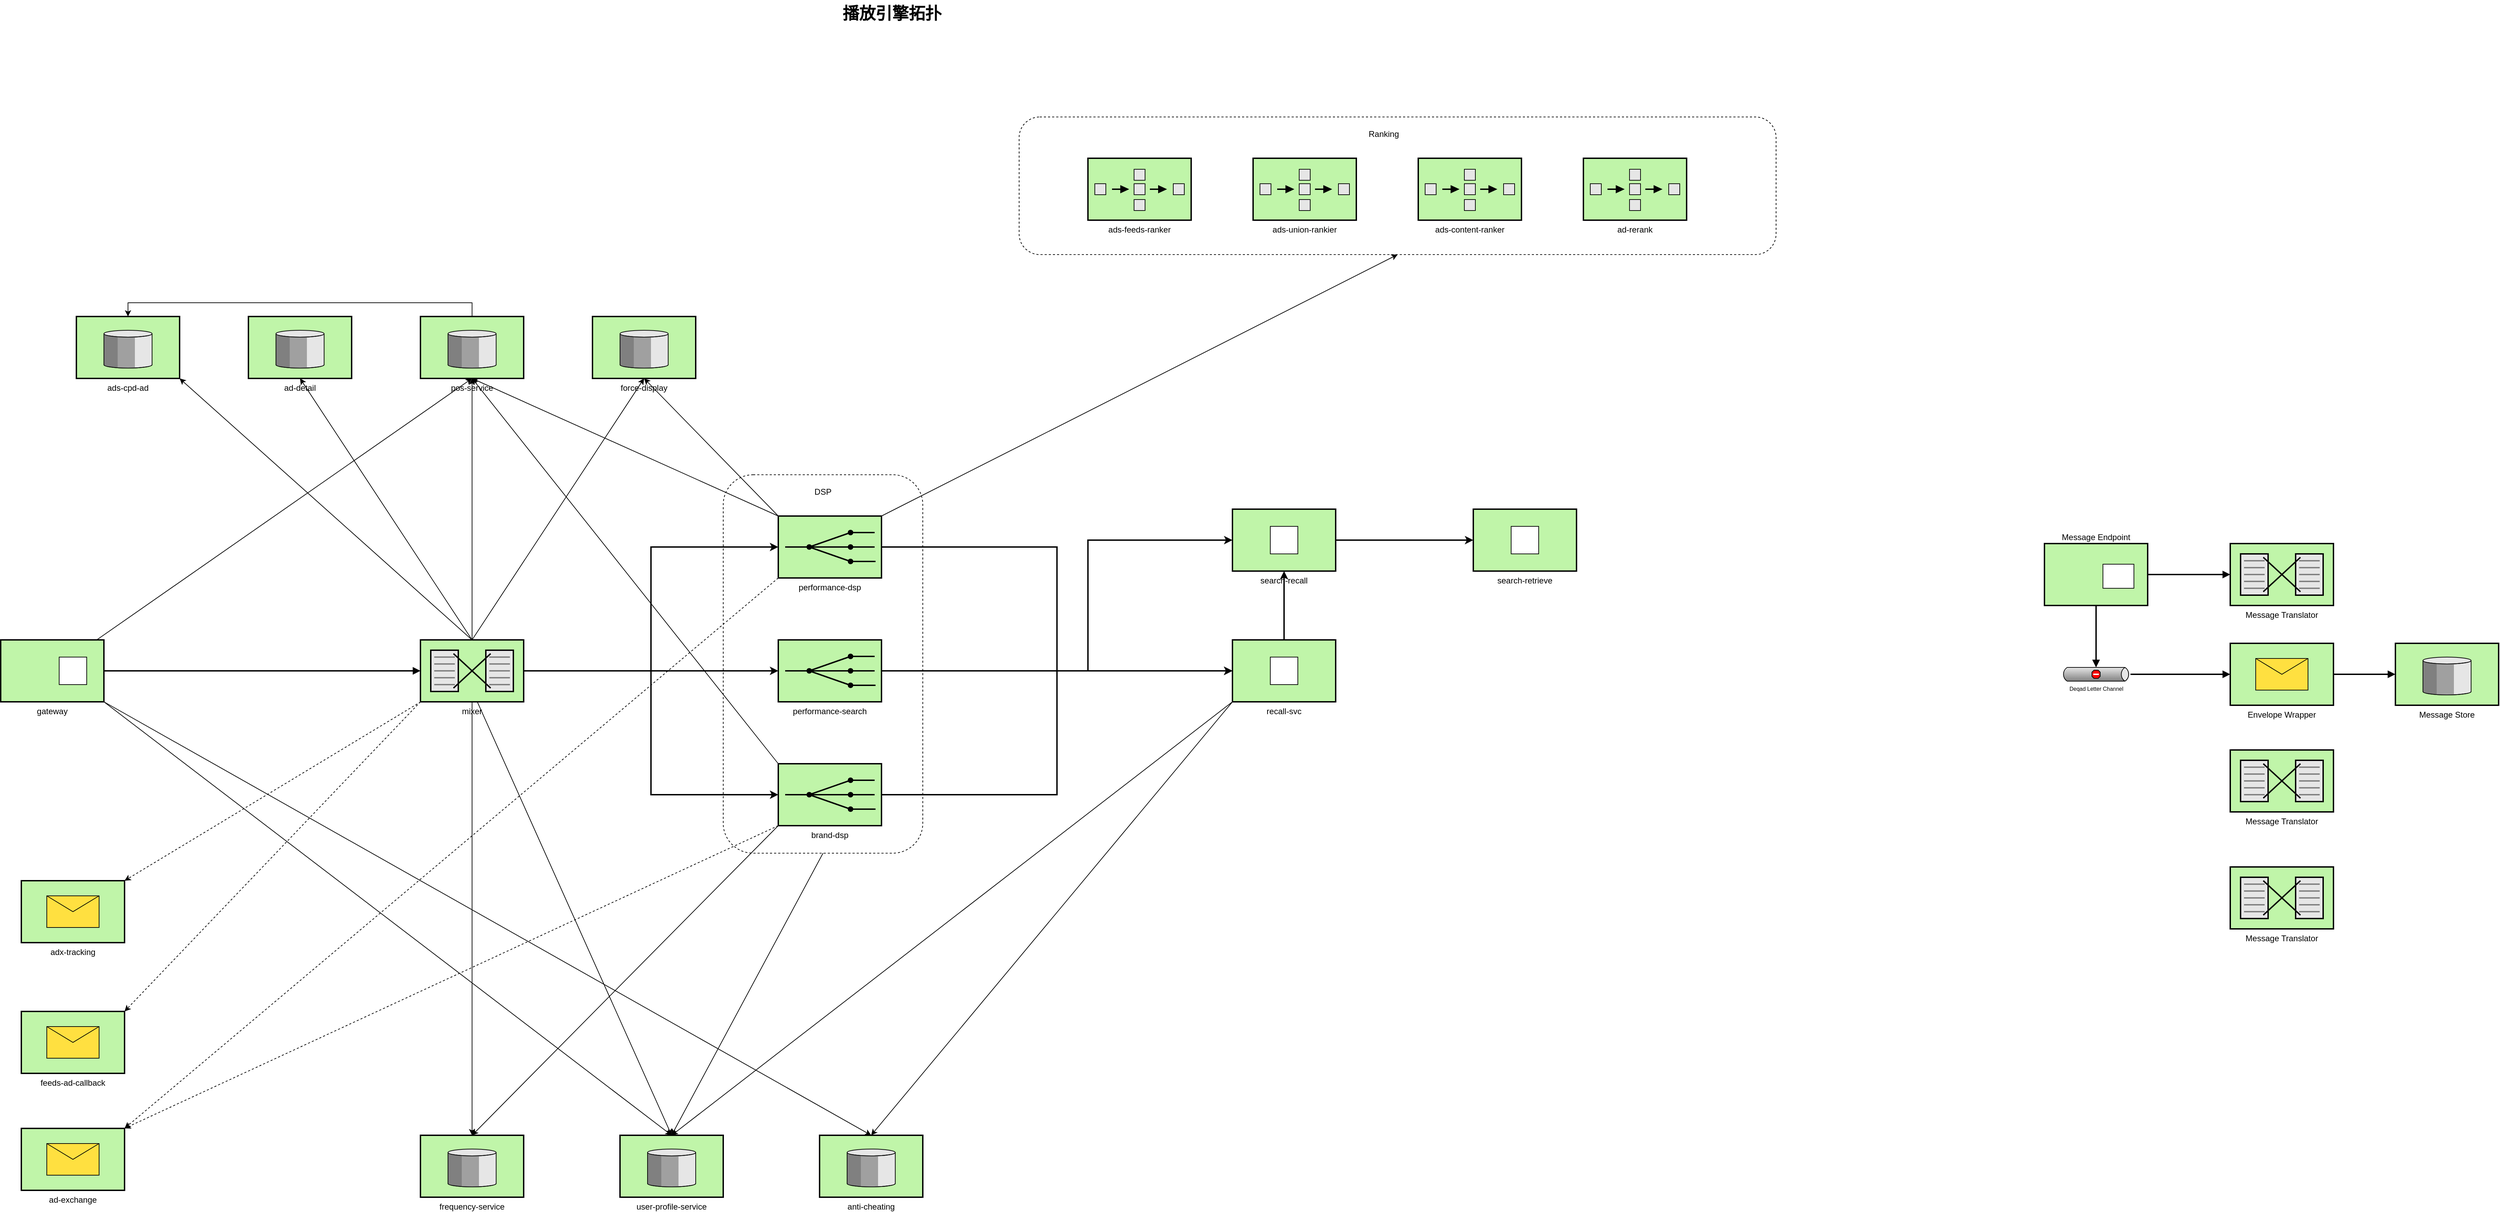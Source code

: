 <mxfile version="16.6.4" type="github">
  <diagram name="Page-1" id="74b105a0-9070-1c63-61bc-23e55f88626e">
    <mxGraphModel dx="3784.5" dy="2328" grid="1" gridSize="10" guides="1" tooltips="1" connect="1" arrows="1" fold="1" page="1" pageScale="1.5" pageWidth="1169" pageHeight="826" background="none" math="0" shadow="0">
      <root>
        <mxCell id="0" style=";html=1;" />
        <mxCell id="1" style=";html=1;" parent="0" />
        <mxCell id="nKiQdfvnDVwP9G7KeXw7-32" style="edgeStyle=none;rounded=0;orthogonalLoop=1;jettySize=auto;html=1;entryX=0.5;entryY=0;entryDx=0;entryDy=0;entryPerimeter=0;strokeWidth=1;exitX=0.5;exitY=1;exitDx=0;exitDy=0;" parent="1" source="nKiQdfvnDVwP9G7KeXw7-30" target="nKiQdfvnDVwP9G7KeXw7-7" edge="1">
          <mxGeometry relative="1" as="geometry" />
        </mxCell>
        <mxCell id="rPr93Jltq8B4I5T2pHwm-5" style="edgeStyle=orthogonalEdgeStyle;rounded=0;orthogonalLoop=1;jettySize=auto;html=1;entryX=0;entryY=0.5;entryDx=0;entryDy=0;exitX=1;exitY=0.5;exitDx=0;exitDy=0;exitPerimeter=0;strokeWidth=2;" edge="1" parent="1" source="nKiQdfvnDVwP9G7KeXw7-15" target="rPr93Jltq8B4I5T2pHwm-1">
          <mxGeometry relative="1" as="geometry">
            <Array as="points">
              <mxPoint x="1170" y="635" />
              <mxPoint x="1170" y="445" />
            </Array>
          </mxGeometry>
        </mxCell>
        <mxCell id="nKiQdfvnDVwP9G7KeXw7-30" value="" style="rounded=1;whiteSpace=wrap;html=1;fillColor=none;dashed=1;" parent="1" vertex="1">
          <mxGeometry x="640" y="350" width="290" height="550" as="geometry" />
        </mxCell>
        <mxCell id="nKiQdfvnDVwP9G7KeXw7-2" style="edgeStyle=orthogonalEdgeStyle;rounded=0;orthogonalLoop=1;jettySize=auto;html=1;entryX=0;entryY=0.5;entryDx=0;entryDy=0;entryPerimeter=0;strokeWidth=2;" parent="1" source="10b056a9c633e61c-1" target="10b056a9c633e61c-2" edge="1">
          <mxGeometry relative="1" as="geometry" />
        </mxCell>
        <mxCell id="nKiQdfvnDVwP9G7KeXw7-3" style="edgeStyle=orthogonalEdgeStyle;rounded=0;orthogonalLoop=1;jettySize=auto;html=1;entryX=0;entryY=0.5;entryDx=0;entryDy=0;entryPerimeter=0;strokeWidth=2;" parent="1" source="10b056a9c633e61c-1" target="nKiQdfvnDVwP9G7KeXw7-1" edge="1">
          <mxGeometry relative="1" as="geometry" />
        </mxCell>
        <mxCell id="nKiQdfvnDVwP9G7KeXw7-12" style="edgeStyle=orthogonalEdgeStyle;rounded=0;orthogonalLoop=1;jettySize=auto;html=1;strokeWidth=1;" parent="1" source="10b056a9c633e61c-1" target="nKiQdfvnDVwP9G7KeXw7-8" edge="1">
          <mxGeometry relative="1" as="geometry" />
        </mxCell>
        <mxCell id="nKiQdfvnDVwP9G7KeXw7-16" style="edgeStyle=orthogonalEdgeStyle;rounded=0;orthogonalLoop=1;jettySize=auto;html=1;entryX=0;entryY=0.5;entryDx=0;entryDy=0;entryPerimeter=0;strokeWidth=2;" parent="1" source="10b056a9c633e61c-1" target="nKiQdfvnDVwP9G7KeXw7-15" edge="1">
          <mxGeometry relative="1" as="geometry" />
        </mxCell>
        <mxCell id="nKiQdfvnDVwP9G7KeXw7-19" style="edgeStyle=none;rounded=0;orthogonalLoop=1;jettySize=auto;html=1;entryX=0.5;entryY=1;entryDx=0;entryDy=0;entryPerimeter=0;strokeWidth=1;exitX=0.5;exitY=0;exitDx=0;exitDy=0;exitPerimeter=0;" parent="1" source="10b056a9c633e61c-1" target="nKiQdfvnDVwP9G7KeXw7-17" edge="1">
          <mxGeometry relative="1" as="geometry" />
        </mxCell>
        <mxCell id="nKiQdfvnDVwP9G7KeXw7-21" style="edgeStyle=none;rounded=0;orthogonalLoop=1;jettySize=auto;html=1;entryX=0.5;entryY=0;entryDx=0;entryDy=0;entryPerimeter=0;strokeWidth=1;exitX=0.5;exitY=1;exitDx=0;exitDy=0;exitPerimeter=0;" parent="1" source="10b056a9c633e61c-1" target="nKiQdfvnDVwP9G7KeXw7-6" edge="1">
          <mxGeometry relative="1" as="geometry" />
        </mxCell>
        <mxCell id="nKiQdfvnDVwP9G7KeXw7-33" style="edgeStyle=none;rounded=0;orthogonalLoop=1;jettySize=auto;html=1;entryX=0.5;entryY=0;entryDx=0;entryDy=0;entryPerimeter=0;strokeWidth=1;exitX=0.552;exitY=1.005;exitDx=0;exitDy=0;exitPerimeter=0;" parent="1" source="10b056a9c633e61c-1" target="nKiQdfvnDVwP9G7KeXw7-7" edge="1">
          <mxGeometry relative="1" as="geometry" />
        </mxCell>
        <mxCell id="nKiQdfvnDVwP9G7KeXw7-36" style="edgeStyle=none;rounded=0;orthogonalLoop=1;jettySize=auto;html=1;entryX=0.5;entryY=1;entryDx=0;entryDy=0;entryPerimeter=0;strokeWidth=1;exitX=0.5;exitY=0;exitDx=0;exitDy=0;exitPerimeter=0;" parent="1" source="10b056a9c633e61c-1" target="nKiQdfvnDVwP9G7KeXw7-5" edge="1">
          <mxGeometry relative="1" as="geometry" />
        </mxCell>
        <mxCell id="rPr93Jltq8B4I5T2pHwm-10" style="rounded=0;orthogonalLoop=1;jettySize=auto;html=1;entryX=1;entryY=1;entryDx=0;entryDy=0;entryPerimeter=0;strokeWidth=1;exitX=0.5;exitY=0;exitDx=0;exitDy=0;exitPerimeter=0;" edge="1" parent="1" source="10b056a9c633e61c-1" target="rPr93Jltq8B4I5T2pHwm-8">
          <mxGeometry relative="1" as="geometry" />
        </mxCell>
        <mxCell id="rPr93Jltq8B4I5T2pHwm-22" style="edgeStyle=none;rounded=0;orthogonalLoop=1;jettySize=auto;html=1;entryX=1;entryY=0;entryDx=0;entryDy=0;entryPerimeter=0;strokeWidth=1;exitX=0;exitY=1;exitDx=0;exitDy=0;exitPerimeter=0;dashed=1;" edge="1" parent="1" source="10b056a9c633e61c-1" target="rPr93Jltq8B4I5T2pHwm-21">
          <mxGeometry relative="1" as="geometry" />
        </mxCell>
        <mxCell id="rPr93Jltq8B4I5T2pHwm-24" style="edgeStyle=none;rounded=0;orthogonalLoop=1;jettySize=auto;html=1;entryX=1;entryY=0;entryDx=0;entryDy=0;entryPerimeter=0;strokeWidth=1;dashed=1;" edge="1" parent="1" source="10b056a9c633e61c-1" target="rPr93Jltq8B4I5T2pHwm-23">
          <mxGeometry relative="1" as="geometry" />
        </mxCell>
        <mxCell id="10b056a9c633e61c-1" value="mixer" style="strokeWidth=2;dashed=0;align=center;fontSize=12;shape=mxgraph.eip.message_translator;fillColor=#c0f5a9;verticalLabelPosition=bottom;verticalAlign=top;" parent="1" vertex="1">
          <mxGeometry x="200" y="590" width="150" height="90" as="geometry" />
        </mxCell>
        <mxCell id="nKiQdfvnDVwP9G7KeXw7-13" style="rounded=0;orthogonalLoop=1;jettySize=auto;html=1;entryX=0.5;entryY=1;entryDx=0;entryDy=0;entryPerimeter=0;strokeWidth=1;exitX=0;exitY=0;exitDx=0;exitDy=0;exitPerimeter=0;" parent="1" source="10b056a9c633e61c-2" target="nKiQdfvnDVwP9G7KeXw7-8" edge="1">
          <mxGeometry relative="1" as="geometry" />
        </mxCell>
        <mxCell id="nKiQdfvnDVwP9G7KeXw7-18" style="rounded=0;orthogonalLoop=1;jettySize=auto;html=1;strokeWidth=1;exitX=0;exitY=0;exitDx=0;exitDy=0;exitPerimeter=0;entryX=0.5;entryY=1;entryDx=0;entryDy=0;entryPerimeter=0;" parent="1" source="10b056a9c633e61c-2" target="nKiQdfvnDVwP9G7KeXw7-17" edge="1">
          <mxGeometry relative="1" as="geometry" />
        </mxCell>
        <mxCell id="nKiQdfvnDVwP9G7KeXw7-27" style="edgeStyle=orthogonalEdgeStyle;rounded=0;orthogonalLoop=1;jettySize=auto;html=1;entryX=0;entryY=0.5;entryDx=0;entryDy=0;strokeWidth=2;" parent="1" source="10b056a9c633e61c-2" target="10b056a9c633e61c-8" edge="1">
          <mxGeometry relative="1" as="geometry" />
        </mxCell>
        <mxCell id="rPr93Jltq8B4I5T2pHwm-15" style="edgeStyle=none;rounded=0;orthogonalLoop=1;jettySize=auto;html=1;strokeWidth=1;exitX=0;exitY=1;exitDx=0;exitDy=0;exitPerimeter=0;entryX=1;entryY=0;entryDx=0;entryDy=0;entryPerimeter=0;dashed=1;" edge="1" parent="1" source="10b056a9c633e61c-2" target="rPr93Jltq8B4I5T2pHwm-14">
          <mxGeometry relative="1" as="geometry" />
        </mxCell>
        <mxCell id="rPr93Jltq8B4I5T2pHwm-19" style="edgeStyle=none;rounded=0;orthogonalLoop=1;jettySize=auto;html=1;entryX=0.5;entryY=1;entryDx=0;entryDy=0;strokeWidth=1;exitX=1;exitY=0;exitDx=0;exitDy=0;exitPerimeter=0;" edge="1" parent="1" source="10b056a9c633e61c-2" target="rPr93Jltq8B4I5T2pHwm-17">
          <mxGeometry relative="1" as="geometry" />
        </mxCell>
        <mxCell id="10b056a9c633e61c-2" value="performance-dsp" style="strokeWidth=2;dashed=0;align=center;fontSize=12;fillColor=#c0f5a9;verticalLabelPosition=bottom;verticalAlign=top;shape=mxgraph.eip.recipient_list;" parent="1" vertex="1">
          <mxGeometry x="720" y="410" width="150" height="90" as="geometry" />
        </mxCell>
        <mxCell id="10b056a9c633e61c-17" style="edgeStyle=orthogonalEdgeStyle;rounded=0;html=1;endArrow=block;endFill=1;jettySize=auto;orthogonalLoop=1;strokeWidth=2;startArrow=none;startFill=0;" parent="1" source="10b056a9c633e61c-4" target="10b056a9c633e61c-1" edge="1">
          <mxGeometry relative="1" as="geometry" />
        </mxCell>
        <mxCell id="nKiQdfvnDVwP9G7KeXw7-10" style="rounded=0;orthogonalLoop=1;jettySize=auto;html=1;entryX=0.5;entryY=1;entryDx=0;entryDy=0;entryPerimeter=0;strokeWidth=1;" parent="1" source="10b056a9c633e61c-4" target="nKiQdfvnDVwP9G7KeXw7-8" edge="1">
          <mxGeometry relative="1" as="geometry" />
        </mxCell>
        <mxCell id="nKiQdfvnDVwP9G7KeXw7-24" style="edgeStyle=none;rounded=0;orthogonalLoop=1;jettySize=auto;html=1;entryX=0.5;entryY=0;entryDx=0;entryDy=0;entryPerimeter=0;strokeWidth=1;exitX=1;exitY=1;exitDx=0;exitDy=0;" parent="1" source="10b056a9c633e61c-4" target="nKiQdfvnDVwP9G7KeXw7-22" edge="1">
          <mxGeometry relative="1" as="geometry" />
        </mxCell>
        <mxCell id="nKiQdfvnDVwP9G7KeXw7-34" style="edgeStyle=none;rounded=0;orthogonalLoop=1;jettySize=auto;html=1;entryX=0.5;entryY=0;entryDx=0;entryDy=0;entryPerimeter=0;strokeWidth=1;exitX=1;exitY=1;exitDx=0;exitDy=0;" parent="1" source="10b056a9c633e61c-4" target="nKiQdfvnDVwP9G7KeXw7-7" edge="1">
          <mxGeometry relative="1" as="geometry" />
        </mxCell>
        <mxCell id="10b056a9c633e61c-4" value="gateway" style="strokeWidth=2;dashed=0;align=center;fontSize=12;shape=rect;verticalLabelPosition=bottom;verticalAlign=top;fillColor=#c0f5a9" parent="1" vertex="1">
          <mxGeometry x="-410" y="590" width="150" height="90" as="geometry" />
        </mxCell>
        <mxCell id="10b056a9c633e61c-5" value="" style="strokeWidth=1;dashed=0;align=center;fontSize=8;shape=rect;fillColor=#ffffff;strokeColor=#000000;" parent="10b056a9c633e61c-4" vertex="1">
          <mxGeometry x="85" y="25" width="40" height="40" as="geometry" />
        </mxCell>
        <mxCell id="10b056a9c633e61c-22" style="edgeStyle=orthogonalEdgeStyle;rounded=0;html=1;endArrow=block;endFill=1;jettySize=auto;orthogonalLoop=1;strokeWidth=2;startArrow=none;startFill=0;" parent="1" source="10b056a9c633e61c-6" target="10b056a9c633e61c-10" edge="1">
          <mxGeometry relative="1" as="geometry" />
        </mxCell>
        <mxCell id="10b056a9c633e61c-25" style="edgeStyle=orthogonalEdgeStyle;rounded=0;html=1;endArrow=block;endFill=1;jettySize=auto;orthogonalLoop=1;strokeWidth=2;startArrow=none;startFill=0;" parent="1" source="10b056a9c633e61c-6" target="10b056a9c633e61c-12" edge="1">
          <mxGeometry relative="1" as="geometry" />
        </mxCell>
        <mxCell id="10b056a9c633e61c-6" value="Message Endpoint" style="strokeWidth=2;dashed=0;align=center;fontSize=12;shape=rect;verticalLabelPosition=top;verticalAlign=bottom;fillColor=#c0f5a9;labelPosition=center;" parent="1" vertex="1">
          <mxGeometry x="2560" y="450" width="150" height="90" as="geometry" />
        </mxCell>
        <mxCell id="10b056a9c633e61c-7" value="" style="strokeWidth=1;dashed=0;align=center;fontSize=8;shape=rect;fillColor=#ffffff;strokeColor=#000000;" parent="10b056a9c633e61c-6" vertex="1">
          <mxGeometry x="85" y="30" width="45" height="35" as="geometry" />
        </mxCell>
        <mxCell id="nKiQdfvnDVwP9G7KeXw7-23" style="edgeStyle=none;rounded=0;orthogonalLoop=1;jettySize=auto;html=1;entryX=0.5;entryY=0;entryDx=0;entryDy=0;entryPerimeter=0;strokeWidth=1;exitX=0;exitY=1;exitDx=0;exitDy=0;" parent="1" source="10b056a9c633e61c-8" target="nKiQdfvnDVwP9G7KeXw7-22" edge="1">
          <mxGeometry relative="1" as="geometry" />
        </mxCell>
        <mxCell id="nKiQdfvnDVwP9G7KeXw7-35" style="edgeStyle=none;rounded=0;orthogonalLoop=1;jettySize=auto;html=1;entryX=0.5;entryY=0;entryDx=0;entryDy=0;entryPerimeter=0;strokeWidth=1;exitX=0;exitY=1;exitDx=0;exitDy=0;" parent="1" source="10b056a9c633e61c-8" target="nKiQdfvnDVwP9G7KeXw7-7" edge="1">
          <mxGeometry relative="1" as="geometry" />
        </mxCell>
        <mxCell id="rPr93Jltq8B4I5T2pHwm-6" style="edgeStyle=orthogonalEdgeStyle;rounded=0;orthogonalLoop=1;jettySize=auto;html=1;entryX=0.5;entryY=1;entryDx=0;entryDy=0;strokeWidth=2;" edge="1" parent="1" source="10b056a9c633e61c-8" target="rPr93Jltq8B4I5T2pHwm-1">
          <mxGeometry relative="1" as="geometry" />
        </mxCell>
        <mxCell id="10b056a9c633e61c-8" value="recall-svc" style="strokeWidth=2;dashed=0;align=center;fontSize=12;shape=rect;verticalLabelPosition=bottom;verticalAlign=top;fillColor=#c0f5a9" parent="1" vertex="1">
          <mxGeometry x="1380" y="590" width="150" height="90" as="geometry" />
        </mxCell>
        <mxCell id="10b056a9c633e61c-9" value="" style="strokeWidth=1;dashed=0;align=center;fontSize=8;shape=rect" parent="10b056a9c633e61c-8" vertex="1">
          <mxGeometry x="55" y="25" width="40" height="40" as="geometry" />
        </mxCell>
        <mxCell id="10b056a9c633e61c-10" value="Message Translator" style="strokeWidth=2;dashed=0;align=center;fontSize=12;shape=mxgraph.eip.message_translator;fillColor=#c0f5a9;verticalLabelPosition=bottom;verticalAlign=top;" parent="1" vertex="1">
          <mxGeometry x="2830" y="450" width="150" height="90" as="geometry" />
        </mxCell>
        <mxCell id="10b056a9c633e61c-11" value="Message Translator" style="strokeWidth=2;dashed=0;align=center;fontSize=12;shape=mxgraph.eip.message_translator;fillColor=#c0f5a9;verticalLabelPosition=bottom;verticalAlign=top;" parent="1" vertex="1">
          <mxGeometry x="2830" y="750" width="150" height="90" as="geometry" />
        </mxCell>
        <mxCell id="10b056a9c633e61c-26" style="edgeStyle=orthogonalEdgeStyle;rounded=0;html=1;endArrow=block;endFill=1;jettySize=auto;orthogonalLoop=1;strokeWidth=2;startArrow=none;startFill=0;" parent="1" source="10b056a9c633e61c-12" target="10b056a9c633e61c-13" edge="1">
          <mxGeometry relative="1" as="geometry" />
        </mxCell>
        <mxCell id="10b056a9c633e61c-12" value="Deqad Letter Channel" style="strokeWidth=1;dashed=0;align=center;html=1;fontSize=8;shape=mxgraph.eip.deadLetterChannel;verticalLabelPosition=bottom;labelBackgroundColor=#ffffff;verticalAlign=top;" parent="1" vertex="1">
          <mxGeometry x="2585" y="630" width="100" height="20" as="geometry" />
        </mxCell>
        <mxCell id="10b056a9c633e61c-27" style="edgeStyle=orthogonalEdgeStyle;rounded=0;html=1;endArrow=block;endFill=1;jettySize=auto;orthogonalLoop=1;strokeWidth=2;startArrow=none;startFill=0;" parent="1" source="10b056a9c633e61c-13" target="10b056a9c633e61c-15" edge="1">
          <mxGeometry relative="1" as="geometry" />
        </mxCell>
        <mxCell id="10b056a9c633e61c-13" value="Envelope Wrapper" style="strokeWidth=2;dashed=0;align=center;fontSize=12;fillColor=#c0f5a9;verticalLabelPosition=bottom;verticalAlign=top;shape=mxgraph.eip.envelope_wrapper;" parent="1" vertex="1">
          <mxGeometry x="2830" y="595" width="150" height="90" as="geometry" />
        </mxCell>
        <mxCell id="10b056a9c633e61c-14" value="ads-feeds-ranker" style="strokeWidth=2;dashed=0;align=center;fontSize=12;fillColor=#c0f5a9;verticalLabelPosition=bottom;verticalAlign=top;shape=mxgraph.eip.composed_message_processor;" parent="1" vertex="1">
          <mxGeometry x="1170" y="-110" width="150" height="90" as="geometry" />
        </mxCell>
        <mxCell id="10b056a9c633e61c-15" value="Message Store" style="strokeWidth=2;dashed=0;align=center;fontSize=12;verticalLabelPosition=bottom;verticalAlign=top;shape=mxgraph.eip.message_store;fillColor=#c0f5a9" parent="1" vertex="1">
          <mxGeometry x="3070" y="595" width="150" height="90" as="geometry" />
        </mxCell>
        <mxCell id="10b056a9c633e61c-16" value="Message Translator" style="strokeWidth=2;dashed=0;align=center;fontSize=12;shape=mxgraph.eip.message_translator;fillColor=#c0f5a9;verticalLabelPosition=bottom;verticalAlign=top;" parent="1" vertex="1">
          <mxGeometry x="2830" y="920" width="150" height="90" as="geometry" />
        </mxCell>
        <mxCell id="10b056a9c633e61c-30" value="播放引擎拓扑" style="text;strokeColor=none;fillColor=none;html=1;fontSize=24;fontStyle=1;verticalAlign=middle;align=center;" parent="1" vertex="1">
          <mxGeometry x="90" y="-340" width="1590" height="40" as="geometry" />
        </mxCell>
        <mxCell id="nKiQdfvnDVwP9G7KeXw7-20" style="edgeStyle=none;rounded=0;orthogonalLoop=1;jettySize=auto;html=1;entryX=0.5;entryY=0;entryDx=0;entryDy=0;entryPerimeter=0;strokeWidth=1;exitX=0;exitY=1;exitDx=0;exitDy=0;exitPerimeter=0;" parent="1" source="nKiQdfvnDVwP9G7KeXw7-1" target="nKiQdfvnDVwP9G7KeXw7-6" edge="1">
          <mxGeometry relative="1" as="geometry" />
        </mxCell>
        <mxCell id="nKiQdfvnDVwP9G7KeXw7-26" style="edgeStyle=orthogonalEdgeStyle;rounded=0;orthogonalLoop=1;jettySize=auto;html=1;entryX=0;entryY=0.5;entryDx=0;entryDy=0;strokeWidth=2;" parent="1" source="nKiQdfvnDVwP9G7KeXw7-1" target="10b056a9c633e61c-8" edge="1">
          <mxGeometry relative="1" as="geometry" />
        </mxCell>
        <mxCell id="nKiQdfvnDVwP9G7KeXw7-38" style="edgeStyle=none;rounded=0;orthogonalLoop=1;jettySize=auto;html=1;entryX=0.5;entryY=1;entryDx=0;entryDy=0;entryPerimeter=0;strokeWidth=1;exitX=0;exitY=0;exitDx=0;exitDy=0;exitPerimeter=0;" parent="1" source="nKiQdfvnDVwP9G7KeXw7-1" target="nKiQdfvnDVwP9G7KeXw7-8" edge="1">
          <mxGeometry relative="1" as="geometry" />
        </mxCell>
        <mxCell id="rPr93Jltq8B4I5T2pHwm-16" style="edgeStyle=none;rounded=0;orthogonalLoop=1;jettySize=auto;html=1;strokeWidth=1;exitX=0;exitY=1;exitDx=0;exitDy=0;exitPerimeter=0;entryX=1;entryY=0;entryDx=0;entryDy=0;entryPerimeter=0;dashed=1;" edge="1" parent="1" source="nKiQdfvnDVwP9G7KeXw7-1" target="rPr93Jltq8B4I5T2pHwm-14">
          <mxGeometry relative="1" as="geometry">
            <mxPoint x="-260" y="1170" as="targetPoint" />
          </mxGeometry>
        </mxCell>
        <mxCell id="nKiQdfvnDVwP9G7KeXw7-1" value="brand-dsp" style="strokeWidth=2;dashed=0;align=center;fontSize=12;fillColor=#c0f5a9;verticalLabelPosition=bottom;verticalAlign=top;shape=mxgraph.eip.recipient_list;" parent="1" vertex="1">
          <mxGeometry x="720" y="770" width="150" height="90" as="geometry" />
        </mxCell>
        <mxCell id="nKiQdfvnDVwP9G7KeXw7-5" value="ad-detail" style="strokeWidth=2;dashed=0;align=center;fontSize=12;verticalLabelPosition=bottom;verticalAlign=top;shape=mxgraph.eip.message_store;fillColor=#c0f5a9" parent="1" vertex="1">
          <mxGeometry x="-50" y="120" width="150" height="90" as="geometry" />
        </mxCell>
        <mxCell id="nKiQdfvnDVwP9G7KeXw7-6" value="frequency-service" style="strokeWidth=2;dashed=0;align=center;fontSize=12;verticalLabelPosition=bottom;verticalAlign=top;shape=mxgraph.eip.message_store;fillColor=#c0f5a9" parent="1" vertex="1">
          <mxGeometry x="200" y="1310" width="150" height="90" as="geometry" />
        </mxCell>
        <mxCell id="nKiQdfvnDVwP9G7KeXw7-7" value="user-profile-service" style="strokeWidth=2;dashed=0;align=center;fontSize=12;verticalLabelPosition=bottom;verticalAlign=top;shape=mxgraph.eip.message_store;fillColor=#c0f5a9" parent="1" vertex="1">
          <mxGeometry x="490" y="1310" width="150" height="90" as="geometry" />
        </mxCell>
        <mxCell id="rPr93Jltq8B4I5T2pHwm-9" style="edgeStyle=orthogonalEdgeStyle;rounded=0;orthogonalLoop=1;jettySize=auto;html=1;entryX=0.5;entryY=0;entryDx=0;entryDy=0;entryPerimeter=0;strokeWidth=1;exitX=0.5;exitY=0;exitDx=0;exitDy=0;exitPerimeter=0;" edge="1" parent="1" source="nKiQdfvnDVwP9G7KeXw7-8" target="rPr93Jltq8B4I5T2pHwm-8">
          <mxGeometry relative="1" as="geometry" />
        </mxCell>
        <mxCell id="nKiQdfvnDVwP9G7KeXw7-8" value="pos-service" style="strokeWidth=2;dashed=0;align=center;fontSize=12;verticalLabelPosition=bottom;verticalAlign=top;shape=mxgraph.eip.message_store;fillColor=#c0f5a9" parent="1" vertex="1">
          <mxGeometry x="200" y="120" width="150" height="90" as="geometry" />
        </mxCell>
        <mxCell id="nKiQdfvnDVwP9G7KeXw7-25" style="edgeStyle=orthogonalEdgeStyle;rounded=0;orthogonalLoop=1;jettySize=auto;html=1;entryX=0;entryY=0.5;entryDx=0;entryDy=0;strokeWidth=2;" parent="1" source="nKiQdfvnDVwP9G7KeXw7-15" target="10b056a9c633e61c-8" edge="1">
          <mxGeometry relative="1" as="geometry" />
        </mxCell>
        <mxCell id="nKiQdfvnDVwP9G7KeXw7-15" value="performance-search" style="strokeWidth=2;dashed=0;align=center;fontSize=12;fillColor=#c0f5a9;verticalLabelPosition=bottom;verticalAlign=top;shape=mxgraph.eip.recipient_list;" parent="1" vertex="1">
          <mxGeometry x="720" y="590" width="150" height="90" as="geometry" />
        </mxCell>
        <mxCell id="nKiQdfvnDVwP9G7KeXw7-17" value="force-display" style="strokeWidth=2;dashed=0;align=center;fontSize=12;verticalLabelPosition=bottom;verticalAlign=top;shape=mxgraph.eip.message_store;fillColor=#c0f5a9" parent="1" vertex="1">
          <mxGeometry x="450" y="120" width="150" height="90" as="geometry" />
        </mxCell>
        <mxCell id="nKiQdfvnDVwP9G7KeXw7-22" value="anti-cheating" style="strokeWidth=2;dashed=0;align=center;fontSize=12;verticalLabelPosition=bottom;verticalAlign=top;shape=mxgraph.eip.message_store;fillColor=#c0f5a9" parent="1" vertex="1">
          <mxGeometry x="780" y="1310" width="150" height="90" as="geometry" />
        </mxCell>
        <mxCell id="nKiQdfvnDVwP9G7KeXw7-31" value="DSP" style="text;html=1;strokeColor=none;fillColor=none;align=center;verticalAlign=middle;whiteSpace=wrap;rounded=0;dashed=1;" parent="1" vertex="1">
          <mxGeometry x="755" y="360" width="60" height="30" as="geometry" />
        </mxCell>
        <mxCell id="rPr93Jltq8B4I5T2pHwm-7" style="edgeStyle=orthogonalEdgeStyle;rounded=0;orthogonalLoop=1;jettySize=auto;html=1;entryX=0;entryY=0.5;entryDx=0;entryDy=0;strokeWidth=2;" edge="1" parent="1" source="rPr93Jltq8B4I5T2pHwm-1" target="rPr93Jltq8B4I5T2pHwm-3">
          <mxGeometry relative="1" as="geometry" />
        </mxCell>
        <mxCell id="rPr93Jltq8B4I5T2pHwm-1" value="search-recall" style="strokeWidth=2;dashed=0;align=center;fontSize=12;shape=rect;verticalLabelPosition=bottom;verticalAlign=top;fillColor=#c0f5a9" vertex="1" parent="1">
          <mxGeometry x="1380" y="400" width="150" height="90" as="geometry" />
        </mxCell>
        <mxCell id="rPr93Jltq8B4I5T2pHwm-2" value="" style="strokeWidth=1;dashed=0;align=center;fontSize=8;shape=rect" vertex="1" parent="rPr93Jltq8B4I5T2pHwm-1">
          <mxGeometry x="55" y="25" width="40" height="40" as="geometry" />
        </mxCell>
        <mxCell id="rPr93Jltq8B4I5T2pHwm-3" value="search-retrieve" style="strokeWidth=2;dashed=0;align=center;fontSize=12;shape=rect;verticalLabelPosition=bottom;verticalAlign=top;fillColor=#c0f5a9" vertex="1" parent="1">
          <mxGeometry x="1730" y="400" width="150" height="90" as="geometry" />
        </mxCell>
        <mxCell id="rPr93Jltq8B4I5T2pHwm-4" value="" style="strokeWidth=1;dashed=0;align=center;fontSize=8;shape=rect" vertex="1" parent="rPr93Jltq8B4I5T2pHwm-3">
          <mxGeometry x="55" y="25" width="40" height="40" as="geometry" />
        </mxCell>
        <mxCell id="rPr93Jltq8B4I5T2pHwm-8" value="ads-cpd-ad" style="strokeWidth=2;dashed=0;align=center;fontSize=12;verticalLabelPosition=bottom;verticalAlign=top;shape=mxgraph.eip.message_store;fillColor=#c0f5a9" vertex="1" parent="1">
          <mxGeometry x="-300" y="120" width="150" height="90" as="geometry" />
        </mxCell>
        <mxCell id="rPr93Jltq8B4I5T2pHwm-11" value="ads-union-rankier" style="strokeWidth=2;dashed=0;align=center;fontSize=12;fillColor=#c0f5a9;verticalLabelPosition=bottom;verticalAlign=top;shape=mxgraph.eip.composed_message_processor;" vertex="1" parent="1">
          <mxGeometry x="1410" y="-110" width="150" height="90" as="geometry" />
        </mxCell>
        <mxCell id="rPr93Jltq8B4I5T2pHwm-12" value="ads-content-ranker" style="strokeWidth=2;dashed=0;align=center;fontSize=12;fillColor=#c0f5a9;verticalLabelPosition=bottom;verticalAlign=top;shape=mxgraph.eip.composed_message_processor;" vertex="1" parent="1">
          <mxGeometry x="1650" y="-110" width="150" height="90" as="geometry" />
        </mxCell>
        <mxCell id="rPr93Jltq8B4I5T2pHwm-13" value="ad-rerank" style="strokeWidth=2;dashed=0;align=center;fontSize=12;fillColor=#c0f5a9;verticalLabelPosition=bottom;verticalAlign=top;shape=mxgraph.eip.composed_message_processor;" vertex="1" parent="1">
          <mxGeometry x="1890" y="-110" width="150" height="90" as="geometry" />
        </mxCell>
        <mxCell id="rPr93Jltq8B4I5T2pHwm-14" value="ad-exchange" style="strokeWidth=2;dashed=0;align=center;fontSize=12;fillColor=#c0f5a9;verticalLabelPosition=bottom;verticalAlign=top;shape=mxgraph.eip.envelope_wrapper;" vertex="1" parent="1">
          <mxGeometry x="-380" y="1300" width="150" height="90" as="geometry" />
        </mxCell>
        <mxCell id="rPr93Jltq8B4I5T2pHwm-17" value="" style="rounded=1;whiteSpace=wrap;html=1;fillColor=none;dashed=1;" vertex="1" parent="1">
          <mxGeometry x="1070" y="-170" width="1100" height="200" as="geometry" />
        </mxCell>
        <mxCell id="rPr93Jltq8B4I5T2pHwm-18" value="Ranking" style="text;html=1;strokeColor=none;fillColor=none;align=center;verticalAlign=middle;whiteSpace=wrap;rounded=0;dashed=1;" vertex="1" parent="1">
          <mxGeometry x="1570" y="-160" width="60" height="30" as="geometry" />
        </mxCell>
        <mxCell id="rPr93Jltq8B4I5T2pHwm-21" value="feeds-ad-callback" style="strokeWidth=2;dashed=0;align=center;fontSize=12;fillColor=#c0f5a9;verticalLabelPosition=bottom;verticalAlign=top;shape=mxgraph.eip.envelope_wrapper;" vertex="1" parent="1">
          <mxGeometry x="-380" y="1130" width="150" height="90" as="geometry" />
        </mxCell>
        <mxCell id="rPr93Jltq8B4I5T2pHwm-23" value="adx-tracking" style="strokeWidth=2;dashed=0;align=center;fontSize=12;fillColor=#c0f5a9;verticalLabelPosition=bottom;verticalAlign=top;shape=mxgraph.eip.envelope_wrapper;" vertex="1" parent="1">
          <mxGeometry x="-380" y="940" width="150" height="90" as="geometry" />
        </mxCell>
      </root>
    </mxGraphModel>
  </diagram>
</mxfile>
